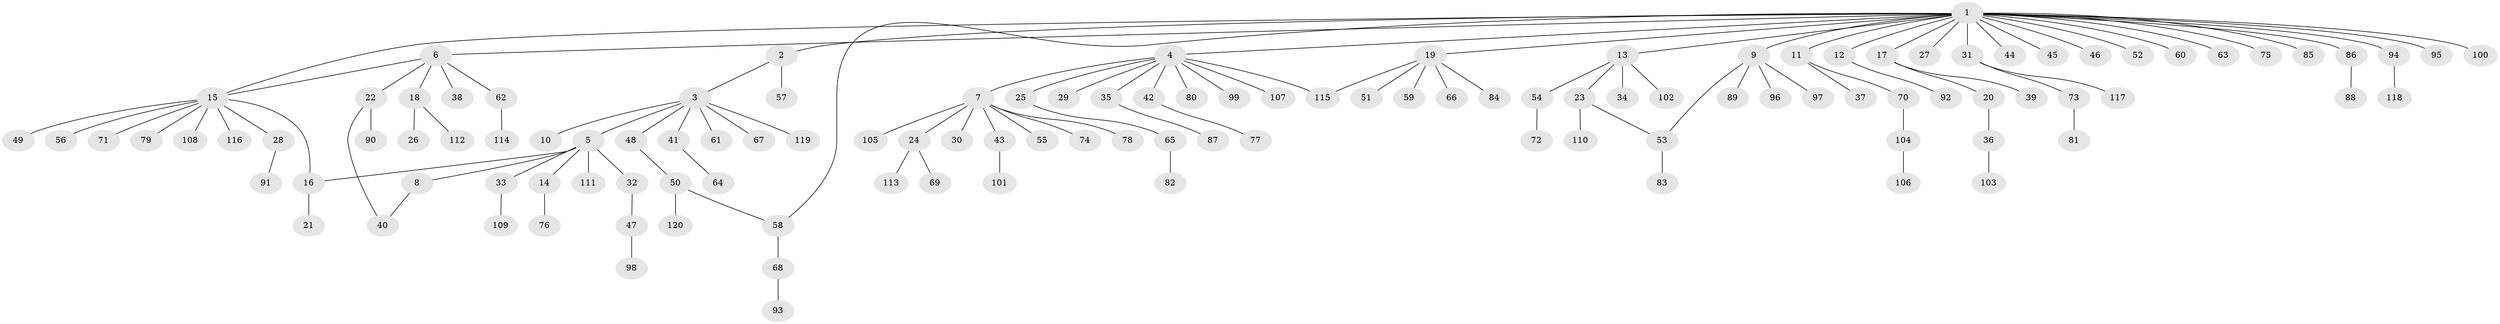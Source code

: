 // coarse degree distribution, {2: 0.1780821917808219, 9: 0.0273972602739726, 5: 0.0273972602739726, 1: 0.6712328767123288, 4: 0.0136986301369863, 7: 0.0273972602739726, 23: 0.0136986301369863, 3: 0.0273972602739726, 6: 0.0136986301369863}
// Generated by graph-tools (version 1.1) at 2025/36/03/04/25 23:36:42]
// undirected, 120 vertices, 125 edges
graph export_dot {
  node [color=gray90,style=filled];
  1;
  2;
  3;
  4;
  5;
  6;
  7;
  8;
  9;
  10;
  11;
  12;
  13;
  14;
  15;
  16;
  17;
  18;
  19;
  20;
  21;
  22;
  23;
  24;
  25;
  26;
  27;
  28;
  29;
  30;
  31;
  32;
  33;
  34;
  35;
  36;
  37;
  38;
  39;
  40;
  41;
  42;
  43;
  44;
  45;
  46;
  47;
  48;
  49;
  50;
  51;
  52;
  53;
  54;
  55;
  56;
  57;
  58;
  59;
  60;
  61;
  62;
  63;
  64;
  65;
  66;
  67;
  68;
  69;
  70;
  71;
  72;
  73;
  74;
  75;
  76;
  77;
  78;
  79;
  80;
  81;
  82;
  83;
  84;
  85;
  86;
  87;
  88;
  89;
  90;
  91;
  92;
  93;
  94;
  95;
  96;
  97;
  98;
  99;
  100;
  101;
  102;
  103;
  104;
  105;
  106;
  107;
  108;
  109;
  110;
  111;
  112;
  113;
  114;
  115;
  116;
  117;
  118;
  119;
  120;
  1 -- 2;
  1 -- 4;
  1 -- 6;
  1 -- 9;
  1 -- 11;
  1 -- 12;
  1 -- 13;
  1 -- 15;
  1 -- 17;
  1 -- 19;
  1 -- 27;
  1 -- 31;
  1 -- 44;
  1 -- 45;
  1 -- 46;
  1 -- 52;
  1 -- 58;
  1 -- 60;
  1 -- 63;
  1 -- 75;
  1 -- 85;
  1 -- 86;
  1 -- 94;
  1 -- 95;
  1 -- 100;
  2 -- 3;
  2 -- 57;
  3 -- 5;
  3 -- 10;
  3 -- 41;
  3 -- 48;
  3 -- 61;
  3 -- 67;
  3 -- 119;
  4 -- 7;
  4 -- 25;
  4 -- 29;
  4 -- 35;
  4 -- 42;
  4 -- 80;
  4 -- 99;
  4 -- 107;
  4 -- 115;
  5 -- 8;
  5 -- 14;
  5 -- 16;
  5 -- 32;
  5 -- 33;
  5 -- 111;
  6 -- 15;
  6 -- 18;
  6 -- 22;
  6 -- 38;
  6 -- 62;
  7 -- 24;
  7 -- 30;
  7 -- 43;
  7 -- 55;
  7 -- 74;
  7 -- 78;
  7 -- 105;
  8 -- 40;
  9 -- 53;
  9 -- 89;
  9 -- 96;
  9 -- 97;
  11 -- 37;
  11 -- 70;
  12 -- 92;
  13 -- 23;
  13 -- 34;
  13 -- 54;
  13 -- 102;
  14 -- 76;
  15 -- 16;
  15 -- 28;
  15 -- 49;
  15 -- 56;
  15 -- 71;
  15 -- 79;
  15 -- 108;
  15 -- 116;
  16 -- 21;
  17 -- 20;
  17 -- 39;
  18 -- 26;
  18 -- 112;
  19 -- 51;
  19 -- 59;
  19 -- 66;
  19 -- 84;
  19 -- 115;
  20 -- 36;
  22 -- 40;
  22 -- 90;
  23 -- 53;
  23 -- 110;
  24 -- 69;
  24 -- 113;
  25 -- 65;
  28 -- 91;
  31 -- 73;
  31 -- 117;
  32 -- 47;
  33 -- 109;
  35 -- 87;
  36 -- 103;
  41 -- 64;
  42 -- 77;
  43 -- 101;
  47 -- 98;
  48 -- 50;
  50 -- 58;
  50 -- 120;
  53 -- 83;
  54 -- 72;
  58 -- 68;
  62 -- 114;
  65 -- 82;
  68 -- 93;
  70 -- 104;
  73 -- 81;
  86 -- 88;
  94 -- 118;
  104 -- 106;
}
